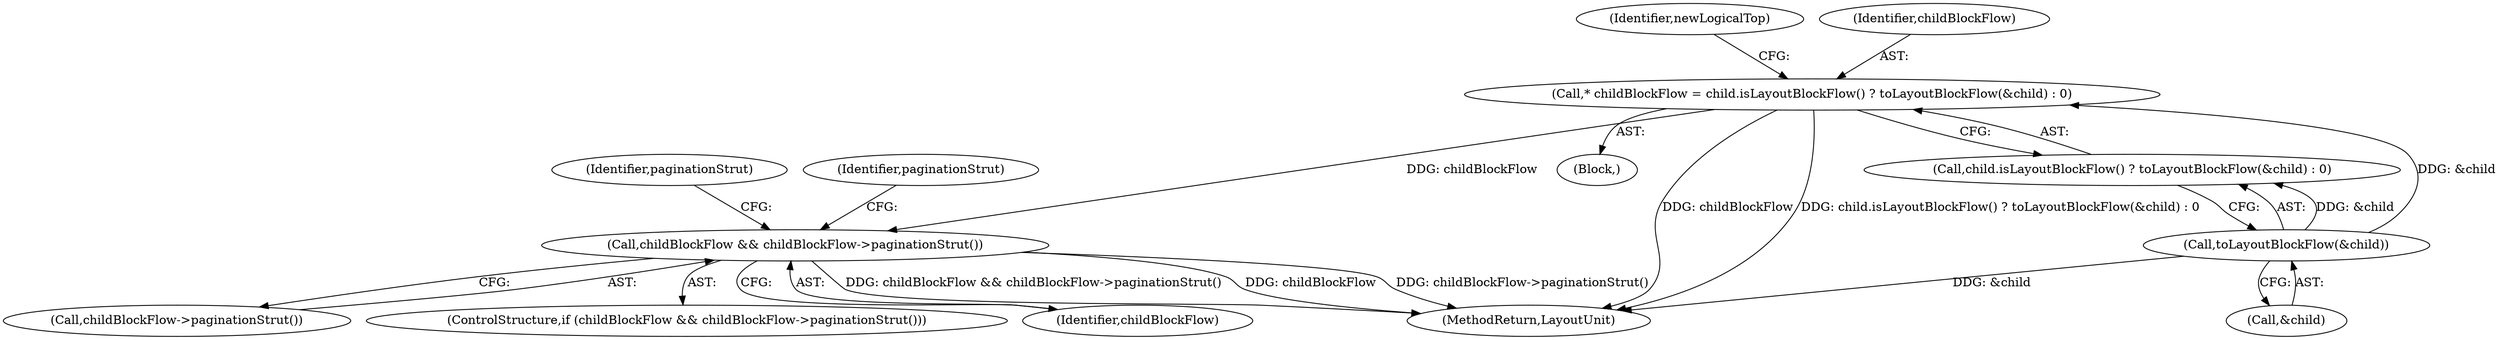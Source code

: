 digraph "0_Chrome_ce70785c73a2b7cf2b34de0d8439ca31929b4743@pointer" {
"1000107" [label="(Call,* childBlockFlow = child.isLayoutBlockFlow() ? toLayoutBlockFlow(&child) : 0)"];
"1000111" [label="(Call,toLayoutBlockFlow(&child))"];
"1000158" [label="(Call,childBlockFlow && childBlockFlow->paginationStrut())"];
"1000107" [label="(Call,* childBlockFlow = child.isLayoutBlockFlow() ? toLayoutBlockFlow(&child) : 0)"];
"1000157" [label="(ControlStructure,if (childBlockFlow && childBlockFlow->paginationStrut()))"];
"1000117" [label="(Identifier,newLogicalTop)"];
"1000159" [label="(Identifier,childBlockFlow)"];
"1000166" [label="(Identifier,paginationStrut)"];
"1000105" [label="(Block,)"];
"1000257" [label="(MethodReturn,LayoutUnit)"];
"1000111" [label="(Call,toLayoutBlockFlow(&child))"];
"1000108" [label="(Identifier,childBlockFlow)"];
"1000160" [label="(Call,childBlockFlow->paginationStrut())"];
"1000109" [label="(Call,child.isLayoutBlockFlow() ? toLayoutBlockFlow(&child) : 0)"];
"1000163" [label="(Identifier,paginationStrut)"];
"1000112" [label="(Call,&child)"];
"1000158" [label="(Call,childBlockFlow && childBlockFlow->paginationStrut())"];
"1000107" -> "1000105"  [label="AST: "];
"1000107" -> "1000109"  [label="CFG: "];
"1000108" -> "1000107"  [label="AST: "];
"1000109" -> "1000107"  [label="AST: "];
"1000117" -> "1000107"  [label="CFG: "];
"1000107" -> "1000257"  [label="DDG: childBlockFlow"];
"1000107" -> "1000257"  [label="DDG: child.isLayoutBlockFlow() ? toLayoutBlockFlow(&child) : 0"];
"1000111" -> "1000107"  [label="DDG: &child"];
"1000107" -> "1000158"  [label="DDG: childBlockFlow"];
"1000111" -> "1000109"  [label="AST: "];
"1000111" -> "1000112"  [label="CFG: "];
"1000112" -> "1000111"  [label="AST: "];
"1000109" -> "1000111"  [label="CFG: "];
"1000111" -> "1000257"  [label="DDG: &child"];
"1000111" -> "1000109"  [label="DDG: &child"];
"1000158" -> "1000157"  [label="AST: "];
"1000158" -> "1000159"  [label="CFG: "];
"1000158" -> "1000160"  [label="CFG: "];
"1000159" -> "1000158"  [label="AST: "];
"1000160" -> "1000158"  [label="AST: "];
"1000163" -> "1000158"  [label="CFG: "];
"1000166" -> "1000158"  [label="CFG: "];
"1000158" -> "1000257"  [label="DDG: childBlockFlow"];
"1000158" -> "1000257"  [label="DDG: childBlockFlow->paginationStrut()"];
"1000158" -> "1000257"  [label="DDG: childBlockFlow && childBlockFlow->paginationStrut()"];
}
